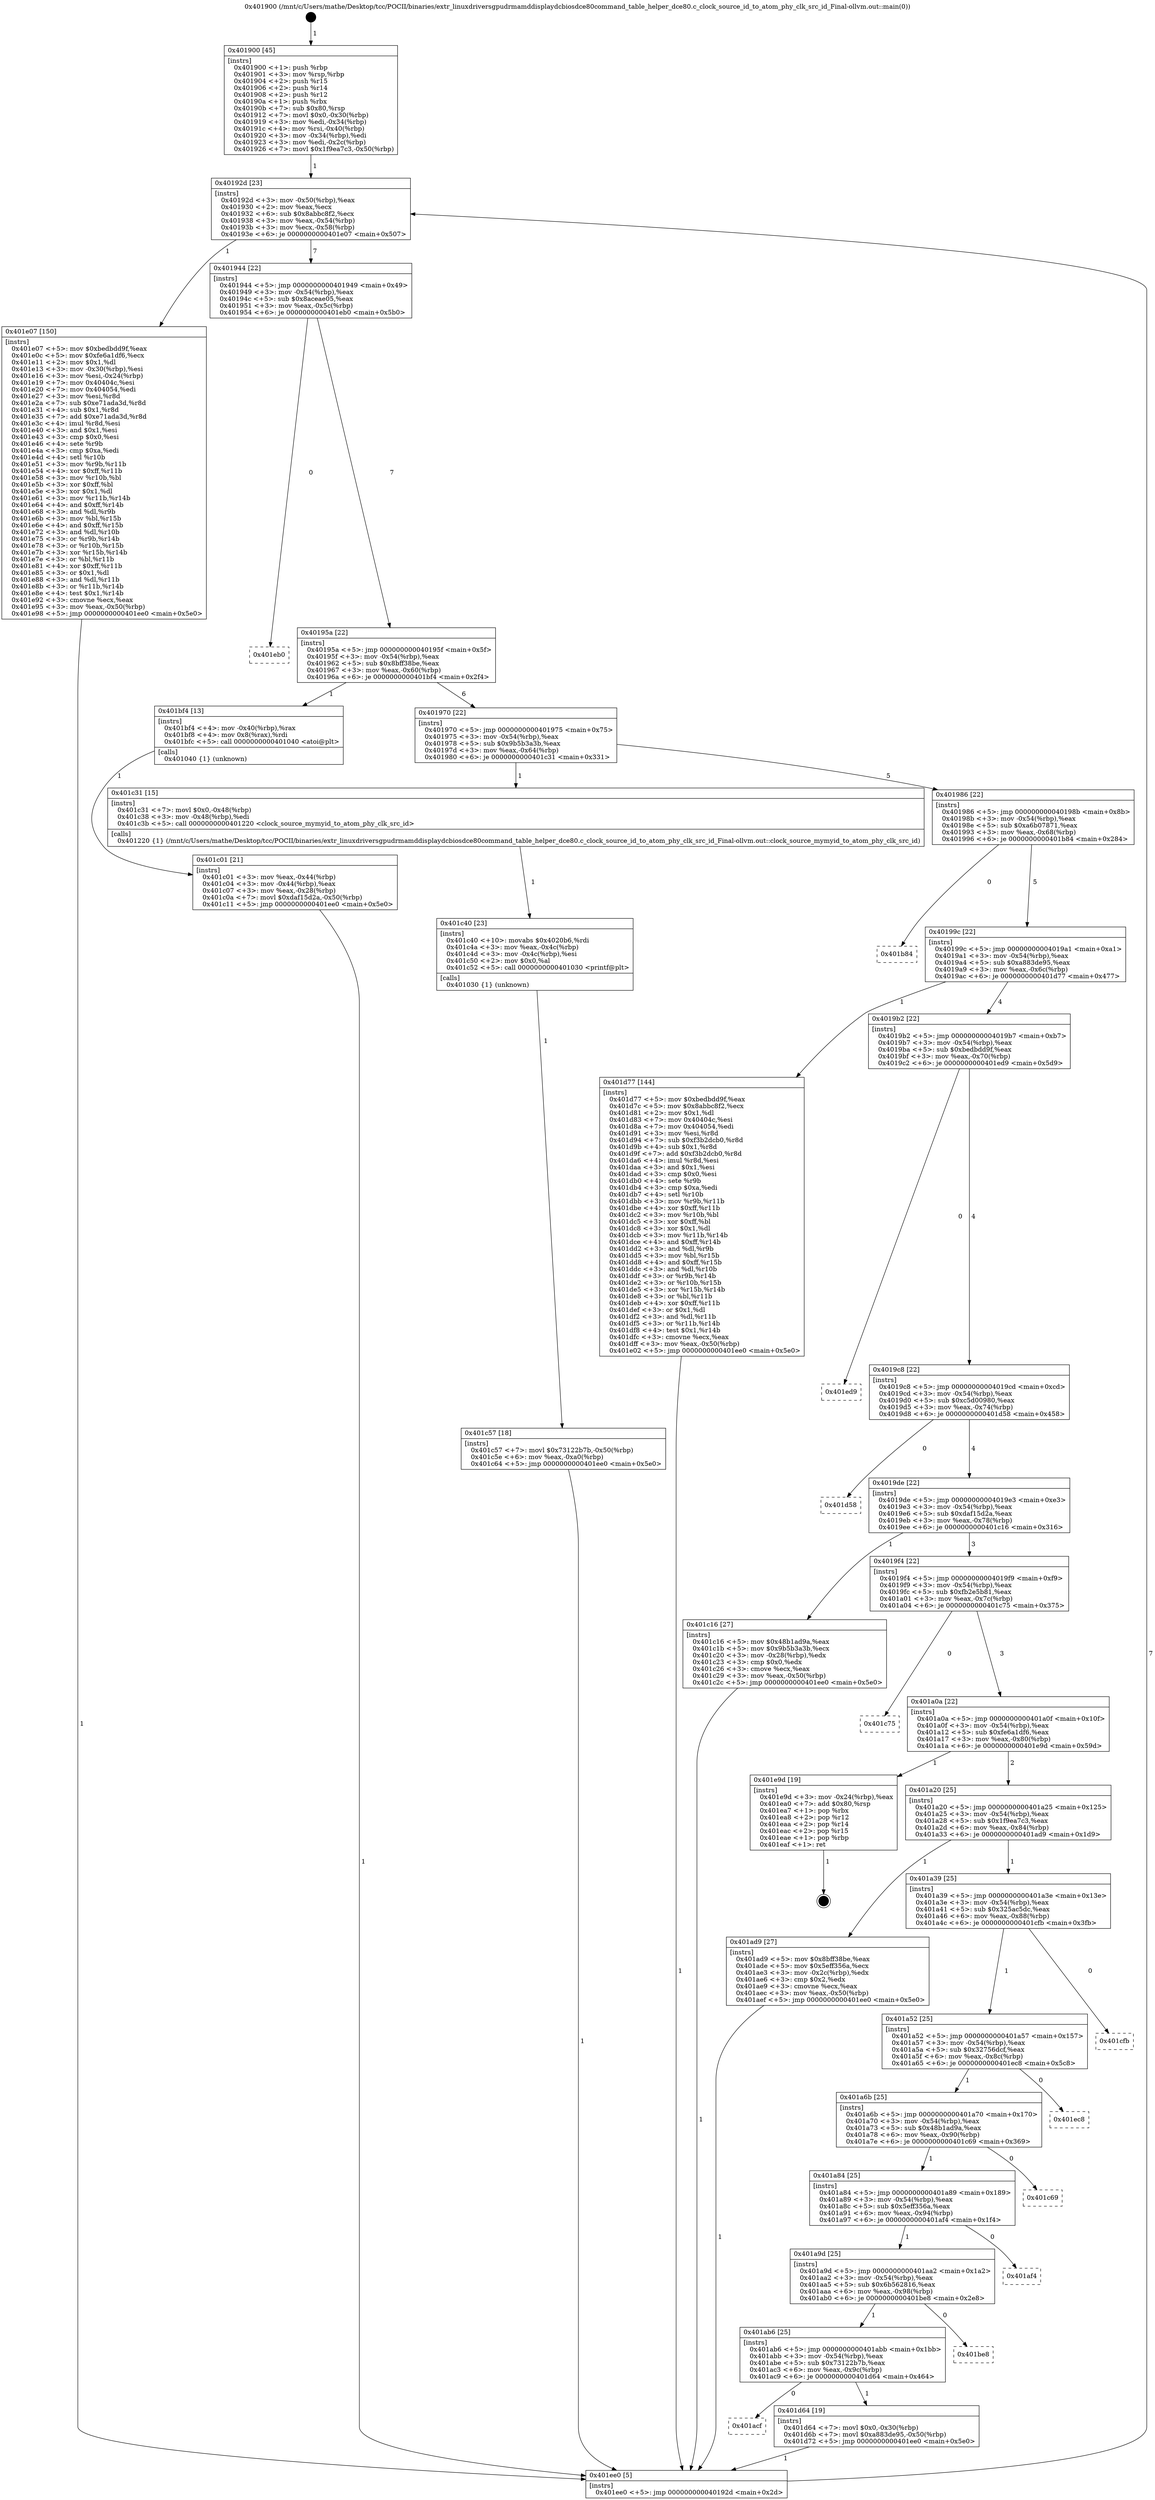 digraph "0x401900" {
  label = "0x401900 (/mnt/c/Users/mathe/Desktop/tcc/POCII/binaries/extr_linuxdriversgpudrmamddisplaydcbiosdce80command_table_helper_dce80.c_clock_source_id_to_atom_phy_clk_src_id_Final-ollvm.out::main(0))"
  labelloc = "t"
  node[shape=record]

  Entry [label="",width=0.3,height=0.3,shape=circle,fillcolor=black,style=filled]
  "0x40192d" [label="{
     0x40192d [23]\l
     | [instrs]\l
     &nbsp;&nbsp;0x40192d \<+3\>: mov -0x50(%rbp),%eax\l
     &nbsp;&nbsp;0x401930 \<+2\>: mov %eax,%ecx\l
     &nbsp;&nbsp;0x401932 \<+6\>: sub $0x8abbc8f2,%ecx\l
     &nbsp;&nbsp;0x401938 \<+3\>: mov %eax,-0x54(%rbp)\l
     &nbsp;&nbsp;0x40193b \<+3\>: mov %ecx,-0x58(%rbp)\l
     &nbsp;&nbsp;0x40193e \<+6\>: je 0000000000401e07 \<main+0x507\>\l
  }"]
  "0x401e07" [label="{
     0x401e07 [150]\l
     | [instrs]\l
     &nbsp;&nbsp;0x401e07 \<+5\>: mov $0xbedbdd9f,%eax\l
     &nbsp;&nbsp;0x401e0c \<+5\>: mov $0xfe6a1df6,%ecx\l
     &nbsp;&nbsp;0x401e11 \<+2\>: mov $0x1,%dl\l
     &nbsp;&nbsp;0x401e13 \<+3\>: mov -0x30(%rbp),%esi\l
     &nbsp;&nbsp;0x401e16 \<+3\>: mov %esi,-0x24(%rbp)\l
     &nbsp;&nbsp;0x401e19 \<+7\>: mov 0x40404c,%esi\l
     &nbsp;&nbsp;0x401e20 \<+7\>: mov 0x404054,%edi\l
     &nbsp;&nbsp;0x401e27 \<+3\>: mov %esi,%r8d\l
     &nbsp;&nbsp;0x401e2a \<+7\>: sub $0xe71ada3d,%r8d\l
     &nbsp;&nbsp;0x401e31 \<+4\>: sub $0x1,%r8d\l
     &nbsp;&nbsp;0x401e35 \<+7\>: add $0xe71ada3d,%r8d\l
     &nbsp;&nbsp;0x401e3c \<+4\>: imul %r8d,%esi\l
     &nbsp;&nbsp;0x401e40 \<+3\>: and $0x1,%esi\l
     &nbsp;&nbsp;0x401e43 \<+3\>: cmp $0x0,%esi\l
     &nbsp;&nbsp;0x401e46 \<+4\>: sete %r9b\l
     &nbsp;&nbsp;0x401e4a \<+3\>: cmp $0xa,%edi\l
     &nbsp;&nbsp;0x401e4d \<+4\>: setl %r10b\l
     &nbsp;&nbsp;0x401e51 \<+3\>: mov %r9b,%r11b\l
     &nbsp;&nbsp;0x401e54 \<+4\>: xor $0xff,%r11b\l
     &nbsp;&nbsp;0x401e58 \<+3\>: mov %r10b,%bl\l
     &nbsp;&nbsp;0x401e5b \<+3\>: xor $0xff,%bl\l
     &nbsp;&nbsp;0x401e5e \<+3\>: xor $0x1,%dl\l
     &nbsp;&nbsp;0x401e61 \<+3\>: mov %r11b,%r14b\l
     &nbsp;&nbsp;0x401e64 \<+4\>: and $0xff,%r14b\l
     &nbsp;&nbsp;0x401e68 \<+3\>: and %dl,%r9b\l
     &nbsp;&nbsp;0x401e6b \<+3\>: mov %bl,%r15b\l
     &nbsp;&nbsp;0x401e6e \<+4\>: and $0xff,%r15b\l
     &nbsp;&nbsp;0x401e72 \<+3\>: and %dl,%r10b\l
     &nbsp;&nbsp;0x401e75 \<+3\>: or %r9b,%r14b\l
     &nbsp;&nbsp;0x401e78 \<+3\>: or %r10b,%r15b\l
     &nbsp;&nbsp;0x401e7b \<+3\>: xor %r15b,%r14b\l
     &nbsp;&nbsp;0x401e7e \<+3\>: or %bl,%r11b\l
     &nbsp;&nbsp;0x401e81 \<+4\>: xor $0xff,%r11b\l
     &nbsp;&nbsp;0x401e85 \<+3\>: or $0x1,%dl\l
     &nbsp;&nbsp;0x401e88 \<+3\>: and %dl,%r11b\l
     &nbsp;&nbsp;0x401e8b \<+3\>: or %r11b,%r14b\l
     &nbsp;&nbsp;0x401e8e \<+4\>: test $0x1,%r14b\l
     &nbsp;&nbsp;0x401e92 \<+3\>: cmovne %ecx,%eax\l
     &nbsp;&nbsp;0x401e95 \<+3\>: mov %eax,-0x50(%rbp)\l
     &nbsp;&nbsp;0x401e98 \<+5\>: jmp 0000000000401ee0 \<main+0x5e0\>\l
  }"]
  "0x401944" [label="{
     0x401944 [22]\l
     | [instrs]\l
     &nbsp;&nbsp;0x401944 \<+5\>: jmp 0000000000401949 \<main+0x49\>\l
     &nbsp;&nbsp;0x401949 \<+3\>: mov -0x54(%rbp),%eax\l
     &nbsp;&nbsp;0x40194c \<+5\>: sub $0x8aceae05,%eax\l
     &nbsp;&nbsp;0x401951 \<+3\>: mov %eax,-0x5c(%rbp)\l
     &nbsp;&nbsp;0x401954 \<+6\>: je 0000000000401eb0 \<main+0x5b0\>\l
  }"]
  Exit [label="",width=0.3,height=0.3,shape=circle,fillcolor=black,style=filled,peripheries=2]
  "0x401eb0" [label="{
     0x401eb0\l
  }", style=dashed]
  "0x40195a" [label="{
     0x40195a [22]\l
     | [instrs]\l
     &nbsp;&nbsp;0x40195a \<+5\>: jmp 000000000040195f \<main+0x5f\>\l
     &nbsp;&nbsp;0x40195f \<+3\>: mov -0x54(%rbp),%eax\l
     &nbsp;&nbsp;0x401962 \<+5\>: sub $0x8bff38be,%eax\l
     &nbsp;&nbsp;0x401967 \<+3\>: mov %eax,-0x60(%rbp)\l
     &nbsp;&nbsp;0x40196a \<+6\>: je 0000000000401bf4 \<main+0x2f4\>\l
  }"]
  "0x401acf" [label="{
     0x401acf\l
  }", style=dashed]
  "0x401bf4" [label="{
     0x401bf4 [13]\l
     | [instrs]\l
     &nbsp;&nbsp;0x401bf4 \<+4\>: mov -0x40(%rbp),%rax\l
     &nbsp;&nbsp;0x401bf8 \<+4\>: mov 0x8(%rax),%rdi\l
     &nbsp;&nbsp;0x401bfc \<+5\>: call 0000000000401040 \<atoi@plt\>\l
     | [calls]\l
     &nbsp;&nbsp;0x401040 \{1\} (unknown)\l
  }"]
  "0x401970" [label="{
     0x401970 [22]\l
     | [instrs]\l
     &nbsp;&nbsp;0x401970 \<+5\>: jmp 0000000000401975 \<main+0x75\>\l
     &nbsp;&nbsp;0x401975 \<+3\>: mov -0x54(%rbp),%eax\l
     &nbsp;&nbsp;0x401978 \<+5\>: sub $0x9b5b3a3b,%eax\l
     &nbsp;&nbsp;0x40197d \<+3\>: mov %eax,-0x64(%rbp)\l
     &nbsp;&nbsp;0x401980 \<+6\>: je 0000000000401c31 \<main+0x331\>\l
  }"]
  "0x401d64" [label="{
     0x401d64 [19]\l
     | [instrs]\l
     &nbsp;&nbsp;0x401d64 \<+7\>: movl $0x0,-0x30(%rbp)\l
     &nbsp;&nbsp;0x401d6b \<+7\>: movl $0xa883de95,-0x50(%rbp)\l
     &nbsp;&nbsp;0x401d72 \<+5\>: jmp 0000000000401ee0 \<main+0x5e0\>\l
  }"]
  "0x401c31" [label="{
     0x401c31 [15]\l
     | [instrs]\l
     &nbsp;&nbsp;0x401c31 \<+7\>: movl $0x0,-0x48(%rbp)\l
     &nbsp;&nbsp;0x401c38 \<+3\>: mov -0x48(%rbp),%edi\l
     &nbsp;&nbsp;0x401c3b \<+5\>: call 0000000000401220 \<clock_source_mymyid_to_atom_phy_clk_src_id\>\l
     | [calls]\l
     &nbsp;&nbsp;0x401220 \{1\} (/mnt/c/Users/mathe/Desktop/tcc/POCII/binaries/extr_linuxdriversgpudrmamddisplaydcbiosdce80command_table_helper_dce80.c_clock_source_id_to_atom_phy_clk_src_id_Final-ollvm.out::clock_source_mymyid_to_atom_phy_clk_src_id)\l
  }"]
  "0x401986" [label="{
     0x401986 [22]\l
     | [instrs]\l
     &nbsp;&nbsp;0x401986 \<+5\>: jmp 000000000040198b \<main+0x8b\>\l
     &nbsp;&nbsp;0x40198b \<+3\>: mov -0x54(%rbp),%eax\l
     &nbsp;&nbsp;0x40198e \<+5\>: sub $0xa6b07871,%eax\l
     &nbsp;&nbsp;0x401993 \<+3\>: mov %eax,-0x68(%rbp)\l
     &nbsp;&nbsp;0x401996 \<+6\>: je 0000000000401b84 \<main+0x284\>\l
  }"]
  "0x401ab6" [label="{
     0x401ab6 [25]\l
     | [instrs]\l
     &nbsp;&nbsp;0x401ab6 \<+5\>: jmp 0000000000401abb \<main+0x1bb\>\l
     &nbsp;&nbsp;0x401abb \<+3\>: mov -0x54(%rbp),%eax\l
     &nbsp;&nbsp;0x401abe \<+5\>: sub $0x73122b7b,%eax\l
     &nbsp;&nbsp;0x401ac3 \<+6\>: mov %eax,-0x9c(%rbp)\l
     &nbsp;&nbsp;0x401ac9 \<+6\>: je 0000000000401d64 \<main+0x464\>\l
  }"]
  "0x401b84" [label="{
     0x401b84\l
  }", style=dashed]
  "0x40199c" [label="{
     0x40199c [22]\l
     | [instrs]\l
     &nbsp;&nbsp;0x40199c \<+5\>: jmp 00000000004019a1 \<main+0xa1\>\l
     &nbsp;&nbsp;0x4019a1 \<+3\>: mov -0x54(%rbp),%eax\l
     &nbsp;&nbsp;0x4019a4 \<+5\>: sub $0xa883de95,%eax\l
     &nbsp;&nbsp;0x4019a9 \<+3\>: mov %eax,-0x6c(%rbp)\l
     &nbsp;&nbsp;0x4019ac \<+6\>: je 0000000000401d77 \<main+0x477\>\l
  }"]
  "0x401be8" [label="{
     0x401be8\l
  }", style=dashed]
  "0x401d77" [label="{
     0x401d77 [144]\l
     | [instrs]\l
     &nbsp;&nbsp;0x401d77 \<+5\>: mov $0xbedbdd9f,%eax\l
     &nbsp;&nbsp;0x401d7c \<+5\>: mov $0x8abbc8f2,%ecx\l
     &nbsp;&nbsp;0x401d81 \<+2\>: mov $0x1,%dl\l
     &nbsp;&nbsp;0x401d83 \<+7\>: mov 0x40404c,%esi\l
     &nbsp;&nbsp;0x401d8a \<+7\>: mov 0x404054,%edi\l
     &nbsp;&nbsp;0x401d91 \<+3\>: mov %esi,%r8d\l
     &nbsp;&nbsp;0x401d94 \<+7\>: sub $0xf3b2dcb0,%r8d\l
     &nbsp;&nbsp;0x401d9b \<+4\>: sub $0x1,%r8d\l
     &nbsp;&nbsp;0x401d9f \<+7\>: add $0xf3b2dcb0,%r8d\l
     &nbsp;&nbsp;0x401da6 \<+4\>: imul %r8d,%esi\l
     &nbsp;&nbsp;0x401daa \<+3\>: and $0x1,%esi\l
     &nbsp;&nbsp;0x401dad \<+3\>: cmp $0x0,%esi\l
     &nbsp;&nbsp;0x401db0 \<+4\>: sete %r9b\l
     &nbsp;&nbsp;0x401db4 \<+3\>: cmp $0xa,%edi\l
     &nbsp;&nbsp;0x401db7 \<+4\>: setl %r10b\l
     &nbsp;&nbsp;0x401dbb \<+3\>: mov %r9b,%r11b\l
     &nbsp;&nbsp;0x401dbe \<+4\>: xor $0xff,%r11b\l
     &nbsp;&nbsp;0x401dc2 \<+3\>: mov %r10b,%bl\l
     &nbsp;&nbsp;0x401dc5 \<+3\>: xor $0xff,%bl\l
     &nbsp;&nbsp;0x401dc8 \<+3\>: xor $0x1,%dl\l
     &nbsp;&nbsp;0x401dcb \<+3\>: mov %r11b,%r14b\l
     &nbsp;&nbsp;0x401dce \<+4\>: and $0xff,%r14b\l
     &nbsp;&nbsp;0x401dd2 \<+3\>: and %dl,%r9b\l
     &nbsp;&nbsp;0x401dd5 \<+3\>: mov %bl,%r15b\l
     &nbsp;&nbsp;0x401dd8 \<+4\>: and $0xff,%r15b\l
     &nbsp;&nbsp;0x401ddc \<+3\>: and %dl,%r10b\l
     &nbsp;&nbsp;0x401ddf \<+3\>: or %r9b,%r14b\l
     &nbsp;&nbsp;0x401de2 \<+3\>: or %r10b,%r15b\l
     &nbsp;&nbsp;0x401de5 \<+3\>: xor %r15b,%r14b\l
     &nbsp;&nbsp;0x401de8 \<+3\>: or %bl,%r11b\l
     &nbsp;&nbsp;0x401deb \<+4\>: xor $0xff,%r11b\l
     &nbsp;&nbsp;0x401def \<+3\>: or $0x1,%dl\l
     &nbsp;&nbsp;0x401df2 \<+3\>: and %dl,%r11b\l
     &nbsp;&nbsp;0x401df5 \<+3\>: or %r11b,%r14b\l
     &nbsp;&nbsp;0x401df8 \<+4\>: test $0x1,%r14b\l
     &nbsp;&nbsp;0x401dfc \<+3\>: cmovne %ecx,%eax\l
     &nbsp;&nbsp;0x401dff \<+3\>: mov %eax,-0x50(%rbp)\l
     &nbsp;&nbsp;0x401e02 \<+5\>: jmp 0000000000401ee0 \<main+0x5e0\>\l
  }"]
  "0x4019b2" [label="{
     0x4019b2 [22]\l
     | [instrs]\l
     &nbsp;&nbsp;0x4019b2 \<+5\>: jmp 00000000004019b7 \<main+0xb7\>\l
     &nbsp;&nbsp;0x4019b7 \<+3\>: mov -0x54(%rbp),%eax\l
     &nbsp;&nbsp;0x4019ba \<+5\>: sub $0xbedbdd9f,%eax\l
     &nbsp;&nbsp;0x4019bf \<+3\>: mov %eax,-0x70(%rbp)\l
     &nbsp;&nbsp;0x4019c2 \<+6\>: je 0000000000401ed9 \<main+0x5d9\>\l
  }"]
  "0x401a9d" [label="{
     0x401a9d [25]\l
     | [instrs]\l
     &nbsp;&nbsp;0x401a9d \<+5\>: jmp 0000000000401aa2 \<main+0x1a2\>\l
     &nbsp;&nbsp;0x401aa2 \<+3\>: mov -0x54(%rbp),%eax\l
     &nbsp;&nbsp;0x401aa5 \<+5\>: sub $0x6b562816,%eax\l
     &nbsp;&nbsp;0x401aaa \<+6\>: mov %eax,-0x98(%rbp)\l
     &nbsp;&nbsp;0x401ab0 \<+6\>: je 0000000000401be8 \<main+0x2e8\>\l
  }"]
  "0x401ed9" [label="{
     0x401ed9\l
  }", style=dashed]
  "0x4019c8" [label="{
     0x4019c8 [22]\l
     | [instrs]\l
     &nbsp;&nbsp;0x4019c8 \<+5\>: jmp 00000000004019cd \<main+0xcd\>\l
     &nbsp;&nbsp;0x4019cd \<+3\>: mov -0x54(%rbp),%eax\l
     &nbsp;&nbsp;0x4019d0 \<+5\>: sub $0xc5d00980,%eax\l
     &nbsp;&nbsp;0x4019d5 \<+3\>: mov %eax,-0x74(%rbp)\l
     &nbsp;&nbsp;0x4019d8 \<+6\>: je 0000000000401d58 \<main+0x458\>\l
  }"]
  "0x401af4" [label="{
     0x401af4\l
  }", style=dashed]
  "0x401d58" [label="{
     0x401d58\l
  }", style=dashed]
  "0x4019de" [label="{
     0x4019de [22]\l
     | [instrs]\l
     &nbsp;&nbsp;0x4019de \<+5\>: jmp 00000000004019e3 \<main+0xe3\>\l
     &nbsp;&nbsp;0x4019e3 \<+3\>: mov -0x54(%rbp),%eax\l
     &nbsp;&nbsp;0x4019e6 \<+5\>: sub $0xdaf15d2a,%eax\l
     &nbsp;&nbsp;0x4019eb \<+3\>: mov %eax,-0x78(%rbp)\l
     &nbsp;&nbsp;0x4019ee \<+6\>: je 0000000000401c16 \<main+0x316\>\l
  }"]
  "0x401a84" [label="{
     0x401a84 [25]\l
     | [instrs]\l
     &nbsp;&nbsp;0x401a84 \<+5\>: jmp 0000000000401a89 \<main+0x189\>\l
     &nbsp;&nbsp;0x401a89 \<+3\>: mov -0x54(%rbp),%eax\l
     &nbsp;&nbsp;0x401a8c \<+5\>: sub $0x5eff356a,%eax\l
     &nbsp;&nbsp;0x401a91 \<+6\>: mov %eax,-0x94(%rbp)\l
     &nbsp;&nbsp;0x401a97 \<+6\>: je 0000000000401af4 \<main+0x1f4\>\l
  }"]
  "0x401c16" [label="{
     0x401c16 [27]\l
     | [instrs]\l
     &nbsp;&nbsp;0x401c16 \<+5\>: mov $0x48b1ad9a,%eax\l
     &nbsp;&nbsp;0x401c1b \<+5\>: mov $0x9b5b3a3b,%ecx\l
     &nbsp;&nbsp;0x401c20 \<+3\>: mov -0x28(%rbp),%edx\l
     &nbsp;&nbsp;0x401c23 \<+3\>: cmp $0x0,%edx\l
     &nbsp;&nbsp;0x401c26 \<+3\>: cmove %ecx,%eax\l
     &nbsp;&nbsp;0x401c29 \<+3\>: mov %eax,-0x50(%rbp)\l
     &nbsp;&nbsp;0x401c2c \<+5\>: jmp 0000000000401ee0 \<main+0x5e0\>\l
  }"]
  "0x4019f4" [label="{
     0x4019f4 [22]\l
     | [instrs]\l
     &nbsp;&nbsp;0x4019f4 \<+5\>: jmp 00000000004019f9 \<main+0xf9\>\l
     &nbsp;&nbsp;0x4019f9 \<+3\>: mov -0x54(%rbp),%eax\l
     &nbsp;&nbsp;0x4019fc \<+5\>: sub $0xfb2e5b81,%eax\l
     &nbsp;&nbsp;0x401a01 \<+3\>: mov %eax,-0x7c(%rbp)\l
     &nbsp;&nbsp;0x401a04 \<+6\>: je 0000000000401c75 \<main+0x375\>\l
  }"]
  "0x401c69" [label="{
     0x401c69\l
  }", style=dashed]
  "0x401c75" [label="{
     0x401c75\l
  }", style=dashed]
  "0x401a0a" [label="{
     0x401a0a [22]\l
     | [instrs]\l
     &nbsp;&nbsp;0x401a0a \<+5\>: jmp 0000000000401a0f \<main+0x10f\>\l
     &nbsp;&nbsp;0x401a0f \<+3\>: mov -0x54(%rbp),%eax\l
     &nbsp;&nbsp;0x401a12 \<+5\>: sub $0xfe6a1df6,%eax\l
     &nbsp;&nbsp;0x401a17 \<+3\>: mov %eax,-0x80(%rbp)\l
     &nbsp;&nbsp;0x401a1a \<+6\>: je 0000000000401e9d \<main+0x59d\>\l
  }"]
  "0x401a6b" [label="{
     0x401a6b [25]\l
     | [instrs]\l
     &nbsp;&nbsp;0x401a6b \<+5\>: jmp 0000000000401a70 \<main+0x170\>\l
     &nbsp;&nbsp;0x401a70 \<+3\>: mov -0x54(%rbp),%eax\l
     &nbsp;&nbsp;0x401a73 \<+5\>: sub $0x48b1ad9a,%eax\l
     &nbsp;&nbsp;0x401a78 \<+6\>: mov %eax,-0x90(%rbp)\l
     &nbsp;&nbsp;0x401a7e \<+6\>: je 0000000000401c69 \<main+0x369\>\l
  }"]
  "0x401e9d" [label="{
     0x401e9d [19]\l
     | [instrs]\l
     &nbsp;&nbsp;0x401e9d \<+3\>: mov -0x24(%rbp),%eax\l
     &nbsp;&nbsp;0x401ea0 \<+7\>: add $0x80,%rsp\l
     &nbsp;&nbsp;0x401ea7 \<+1\>: pop %rbx\l
     &nbsp;&nbsp;0x401ea8 \<+2\>: pop %r12\l
     &nbsp;&nbsp;0x401eaa \<+2\>: pop %r14\l
     &nbsp;&nbsp;0x401eac \<+2\>: pop %r15\l
     &nbsp;&nbsp;0x401eae \<+1\>: pop %rbp\l
     &nbsp;&nbsp;0x401eaf \<+1\>: ret\l
  }"]
  "0x401a20" [label="{
     0x401a20 [25]\l
     | [instrs]\l
     &nbsp;&nbsp;0x401a20 \<+5\>: jmp 0000000000401a25 \<main+0x125\>\l
     &nbsp;&nbsp;0x401a25 \<+3\>: mov -0x54(%rbp),%eax\l
     &nbsp;&nbsp;0x401a28 \<+5\>: sub $0x1f9ea7c3,%eax\l
     &nbsp;&nbsp;0x401a2d \<+6\>: mov %eax,-0x84(%rbp)\l
     &nbsp;&nbsp;0x401a33 \<+6\>: je 0000000000401ad9 \<main+0x1d9\>\l
  }"]
  "0x401ec8" [label="{
     0x401ec8\l
  }", style=dashed]
  "0x401ad9" [label="{
     0x401ad9 [27]\l
     | [instrs]\l
     &nbsp;&nbsp;0x401ad9 \<+5\>: mov $0x8bff38be,%eax\l
     &nbsp;&nbsp;0x401ade \<+5\>: mov $0x5eff356a,%ecx\l
     &nbsp;&nbsp;0x401ae3 \<+3\>: mov -0x2c(%rbp),%edx\l
     &nbsp;&nbsp;0x401ae6 \<+3\>: cmp $0x2,%edx\l
     &nbsp;&nbsp;0x401ae9 \<+3\>: cmovne %ecx,%eax\l
     &nbsp;&nbsp;0x401aec \<+3\>: mov %eax,-0x50(%rbp)\l
     &nbsp;&nbsp;0x401aef \<+5\>: jmp 0000000000401ee0 \<main+0x5e0\>\l
  }"]
  "0x401a39" [label="{
     0x401a39 [25]\l
     | [instrs]\l
     &nbsp;&nbsp;0x401a39 \<+5\>: jmp 0000000000401a3e \<main+0x13e\>\l
     &nbsp;&nbsp;0x401a3e \<+3\>: mov -0x54(%rbp),%eax\l
     &nbsp;&nbsp;0x401a41 \<+5\>: sub $0x325ac5dc,%eax\l
     &nbsp;&nbsp;0x401a46 \<+6\>: mov %eax,-0x88(%rbp)\l
     &nbsp;&nbsp;0x401a4c \<+6\>: je 0000000000401cfb \<main+0x3fb\>\l
  }"]
  "0x401ee0" [label="{
     0x401ee0 [5]\l
     | [instrs]\l
     &nbsp;&nbsp;0x401ee0 \<+5\>: jmp 000000000040192d \<main+0x2d\>\l
  }"]
  "0x401900" [label="{
     0x401900 [45]\l
     | [instrs]\l
     &nbsp;&nbsp;0x401900 \<+1\>: push %rbp\l
     &nbsp;&nbsp;0x401901 \<+3\>: mov %rsp,%rbp\l
     &nbsp;&nbsp;0x401904 \<+2\>: push %r15\l
     &nbsp;&nbsp;0x401906 \<+2\>: push %r14\l
     &nbsp;&nbsp;0x401908 \<+2\>: push %r12\l
     &nbsp;&nbsp;0x40190a \<+1\>: push %rbx\l
     &nbsp;&nbsp;0x40190b \<+7\>: sub $0x80,%rsp\l
     &nbsp;&nbsp;0x401912 \<+7\>: movl $0x0,-0x30(%rbp)\l
     &nbsp;&nbsp;0x401919 \<+3\>: mov %edi,-0x34(%rbp)\l
     &nbsp;&nbsp;0x40191c \<+4\>: mov %rsi,-0x40(%rbp)\l
     &nbsp;&nbsp;0x401920 \<+3\>: mov -0x34(%rbp),%edi\l
     &nbsp;&nbsp;0x401923 \<+3\>: mov %edi,-0x2c(%rbp)\l
     &nbsp;&nbsp;0x401926 \<+7\>: movl $0x1f9ea7c3,-0x50(%rbp)\l
  }"]
  "0x401c01" [label="{
     0x401c01 [21]\l
     | [instrs]\l
     &nbsp;&nbsp;0x401c01 \<+3\>: mov %eax,-0x44(%rbp)\l
     &nbsp;&nbsp;0x401c04 \<+3\>: mov -0x44(%rbp),%eax\l
     &nbsp;&nbsp;0x401c07 \<+3\>: mov %eax,-0x28(%rbp)\l
     &nbsp;&nbsp;0x401c0a \<+7\>: movl $0xdaf15d2a,-0x50(%rbp)\l
     &nbsp;&nbsp;0x401c11 \<+5\>: jmp 0000000000401ee0 \<main+0x5e0\>\l
  }"]
  "0x401c40" [label="{
     0x401c40 [23]\l
     | [instrs]\l
     &nbsp;&nbsp;0x401c40 \<+10\>: movabs $0x4020b6,%rdi\l
     &nbsp;&nbsp;0x401c4a \<+3\>: mov %eax,-0x4c(%rbp)\l
     &nbsp;&nbsp;0x401c4d \<+3\>: mov -0x4c(%rbp),%esi\l
     &nbsp;&nbsp;0x401c50 \<+2\>: mov $0x0,%al\l
     &nbsp;&nbsp;0x401c52 \<+5\>: call 0000000000401030 \<printf@plt\>\l
     | [calls]\l
     &nbsp;&nbsp;0x401030 \{1\} (unknown)\l
  }"]
  "0x401c57" [label="{
     0x401c57 [18]\l
     | [instrs]\l
     &nbsp;&nbsp;0x401c57 \<+7\>: movl $0x73122b7b,-0x50(%rbp)\l
     &nbsp;&nbsp;0x401c5e \<+6\>: mov %eax,-0xa0(%rbp)\l
     &nbsp;&nbsp;0x401c64 \<+5\>: jmp 0000000000401ee0 \<main+0x5e0\>\l
  }"]
  "0x401a52" [label="{
     0x401a52 [25]\l
     | [instrs]\l
     &nbsp;&nbsp;0x401a52 \<+5\>: jmp 0000000000401a57 \<main+0x157\>\l
     &nbsp;&nbsp;0x401a57 \<+3\>: mov -0x54(%rbp),%eax\l
     &nbsp;&nbsp;0x401a5a \<+5\>: sub $0x32756dcf,%eax\l
     &nbsp;&nbsp;0x401a5f \<+6\>: mov %eax,-0x8c(%rbp)\l
     &nbsp;&nbsp;0x401a65 \<+6\>: je 0000000000401ec8 \<main+0x5c8\>\l
  }"]
  "0x401cfb" [label="{
     0x401cfb\l
  }", style=dashed]
  Entry -> "0x401900" [label=" 1"]
  "0x40192d" -> "0x401e07" [label=" 1"]
  "0x40192d" -> "0x401944" [label=" 7"]
  "0x401e9d" -> Exit [label=" 1"]
  "0x401944" -> "0x401eb0" [label=" 0"]
  "0x401944" -> "0x40195a" [label=" 7"]
  "0x401e07" -> "0x401ee0" [label=" 1"]
  "0x40195a" -> "0x401bf4" [label=" 1"]
  "0x40195a" -> "0x401970" [label=" 6"]
  "0x401d77" -> "0x401ee0" [label=" 1"]
  "0x401970" -> "0x401c31" [label=" 1"]
  "0x401970" -> "0x401986" [label=" 5"]
  "0x401d64" -> "0x401ee0" [label=" 1"]
  "0x401986" -> "0x401b84" [label=" 0"]
  "0x401986" -> "0x40199c" [label=" 5"]
  "0x401ab6" -> "0x401d64" [label=" 1"]
  "0x40199c" -> "0x401d77" [label=" 1"]
  "0x40199c" -> "0x4019b2" [label=" 4"]
  "0x401ab6" -> "0x401acf" [label=" 0"]
  "0x4019b2" -> "0x401ed9" [label=" 0"]
  "0x4019b2" -> "0x4019c8" [label=" 4"]
  "0x401a9d" -> "0x401be8" [label=" 0"]
  "0x4019c8" -> "0x401d58" [label=" 0"]
  "0x4019c8" -> "0x4019de" [label=" 4"]
  "0x401a9d" -> "0x401ab6" [label=" 1"]
  "0x4019de" -> "0x401c16" [label=" 1"]
  "0x4019de" -> "0x4019f4" [label=" 3"]
  "0x401a84" -> "0x401af4" [label=" 0"]
  "0x4019f4" -> "0x401c75" [label=" 0"]
  "0x4019f4" -> "0x401a0a" [label=" 3"]
  "0x401a84" -> "0x401a9d" [label=" 1"]
  "0x401a0a" -> "0x401e9d" [label=" 1"]
  "0x401a0a" -> "0x401a20" [label=" 2"]
  "0x401a6b" -> "0x401c69" [label=" 0"]
  "0x401a20" -> "0x401ad9" [label=" 1"]
  "0x401a20" -> "0x401a39" [label=" 1"]
  "0x401ad9" -> "0x401ee0" [label=" 1"]
  "0x401900" -> "0x40192d" [label=" 1"]
  "0x401ee0" -> "0x40192d" [label=" 7"]
  "0x401bf4" -> "0x401c01" [label=" 1"]
  "0x401c01" -> "0x401ee0" [label=" 1"]
  "0x401c16" -> "0x401ee0" [label=" 1"]
  "0x401c31" -> "0x401c40" [label=" 1"]
  "0x401c40" -> "0x401c57" [label=" 1"]
  "0x401c57" -> "0x401ee0" [label=" 1"]
  "0x401a6b" -> "0x401a84" [label=" 1"]
  "0x401a39" -> "0x401cfb" [label=" 0"]
  "0x401a39" -> "0x401a52" [label=" 1"]
  "0x401a52" -> "0x401a6b" [label=" 1"]
  "0x401a52" -> "0x401ec8" [label=" 0"]
}
